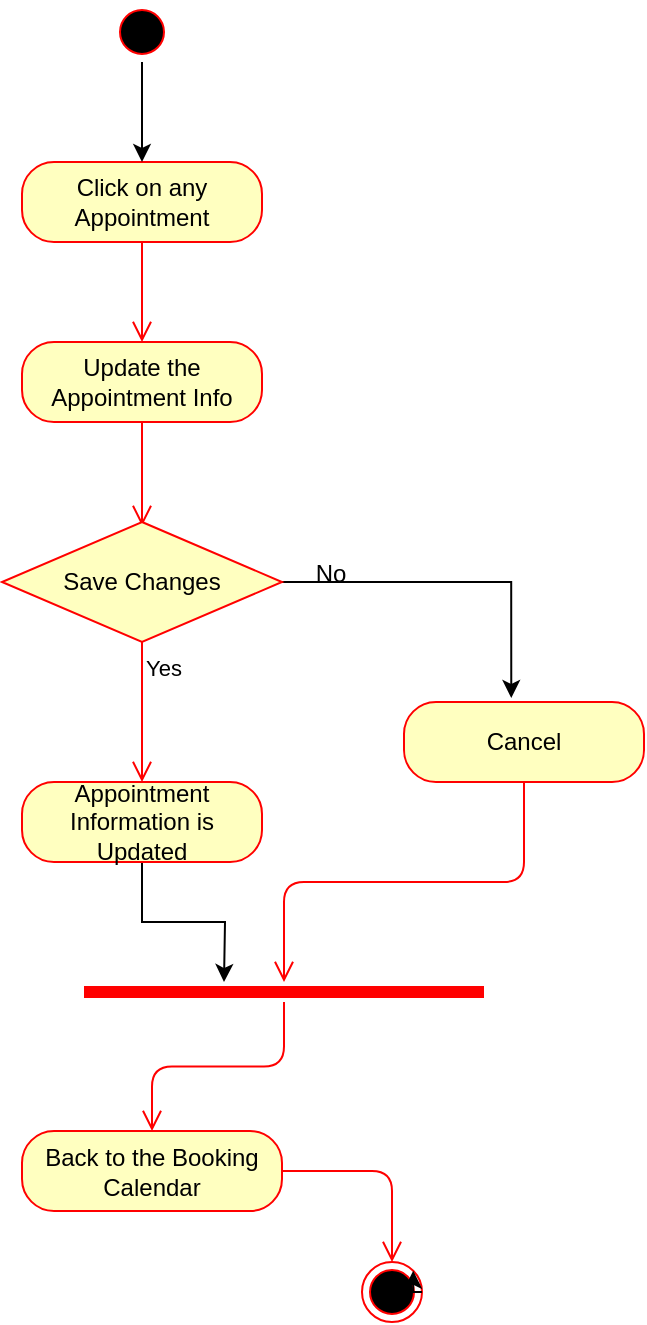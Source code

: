<mxfile version="13.0.8" type="github">
  <diagram id="Lk74XoYKnYpU-4dZqS-C" name="Page-1">
    <mxGraphModel dx="777" dy="469" grid="1" gridSize="10" guides="1" tooltips="1" connect="1" arrows="1" fold="1" page="1" pageScale="1" pageWidth="827" pageHeight="1169" math="0" shadow="0">
      <root>
        <mxCell id="0" />
        <mxCell id="1" parent="0" />
        <mxCell id="1xcK4z-7fmxsR_L0OcB_-3" style="edgeStyle=orthogonalEdgeStyle;rounded=0;orthogonalLoop=1;jettySize=auto;html=1;exitX=0.5;exitY=1;exitDx=0;exitDy=0;" parent="1" edge="1">
          <mxGeometry relative="1" as="geometry">
            <mxPoint x="410" y="100" as="sourcePoint" />
            <mxPoint x="410" y="100" as="targetPoint" />
          </mxGeometry>
        </mxCell>
        <mxCell id="1xcK4z-7fmxsR_L0OcB_-4" value="Click on any Appointment" style="rounded=1;whiteSpace=wrap;html=1;arcSize=40;fontColor=#000000;fillColor=#ffffc0;strokeColor=#ff0000;" parent="1" vertex="1">
          <mxGeometry x="339" y="80" width="120" height="40" as="geometry" />
        </mxCell>
        <mxCell id="1xcK4z-7fmxsR_L0OcB_-5" value="" style="edgeStyle=orthogonalEdgeStyle;html=1;verticalAlign=bottom;endArrow=open;endSize=8;strokeColor=#ff0000;entryX=0.5;entryY=0;entryDx=0;entryDy=0;" parent="1" source="1xcK4z-7fmxsR_L0OcB_-4" target="1xcK4z-7fmxsR_L0OcB_-15" edge="1">
          <mxGeometry relative="1" as="geometry">
            <mxPoint x="399" y="180" as="targetPoint" />
            <Array as="points" />
          </mxGeometry>
        </mxCell>
        <mxCell id="1xcK4z-7fmxsR_L0OcB_-12" value="" style="edgeStyle=orthogonalEdgeStyle;rounded=0;orthogonalLoop=1;jettySize=auto;html=1;entryX=0.5;entryY=0;entryDx=0;entryDy=0;" parent="1" source="1xcK4z-7fmxsR_L0OcB_-6" target="1xcK4z-7fmxsR_L0OcB_-4" edge="1">
          <mxGeometry relative="1" as="geometry">
            <mxPoint x="399" y="90" as="targetPoint" />
          </mxGeometry>
        </mxCell>
        <mxCell id="1xcK4z-7fmxsR_L0OcB_-6" value="" style="ellipse;html=1;shape=startState;fillColor=#000000;strokeColor=#ff0000;" parent="1" vertex="1">
          <mxGeometry x="384" width="30" height="30" as="geometry" />
        </mxCell>
        <mxCell id="1xcK4z-7fmxsR_L0OcB_-15" value="Update the Appointment Info" style="rounded=1;whiteSpace=wrap;html=1;arcSize=40;fontColor=#000000;fillColor=#ffffc0;strokeColor=#ff0000;" parent="1" vertex="1">
          <mxGeometry x="339" y="170" width="120" height="40" as="geometry" />
        </mxCell>
        <mxCell id="1xcK4z-7fmxsR_L0OcB_-16" value="" style="edgeStyle=orthogonalEdgeStyle;html=1;verticalAlign=bottom;endArrow=open;endSize=8;strokeColor=#ff0000;" parent="1" source="1xcK4z-7fmxsR_L0OcB_-15" edge="1">
          <mxGeometry relative="1" as="geometry">
            <mxPoint x="399" y="262" as="targetPoint" />
          </mxGeometry>
        </mxCell>
        <mxCell id="RRGvB8VW4mvUHMfBtY_i-10" value="" style="edgeStyle=orthogonalEdgeStyle;rounded=0;orthogonalLoop=1;jettySize=auto;html=1;entryX=0.447;entryY=-0.05;entryDx=0;entryDy=0;entryPerimeter=0;" parent="1" source="1xcK4z-7fmxsR_L0OcB_-39" target="1xcK4z-7fmxsR_L0OcB_-42" edge="1">
          <mxGeometry relative="1" as="geometry">
            <mxPoint x="650" y="340" as="targetPoint" />
          </mxGeometry>
        </mxCell>
        <mxCell id="1xcK4z-7fmxsR_L0OcB_-39" value="Save Changes" style="rhombus;whiteSpace=wrap;html=1;fillColor=#ffffc0;strokeColor=#ff0000;" parent="1" vertex="1">
          <mxGeometry x="329" y="260" width="140" height="60" as="geometry" />
        </mxCell>
        <mxCell id="1xcK4z-7fmxsR_L0OcB_-41" value="Yes" style="edgeStyle=orthogonalEdgeStyle;html=1;align=left;verticalAlign=top;endArrow=open;endSize=8;strokeColor=#ff0000;entryX=0.5;entryY=0;entryDx=0;entryDy=0;" parent="1" source="1xcK4z-7fmxsR_L0OcB_-39" target="1xcK4z-7fmxsR_L0OcB_-46" edge="1">
          <mxGeometry x="-1" relative="1" as="geometry">
            <mxPoint x="400" y="380" as="targetPoint" />
          </mxGeometry>
        </mxCell>
        <mxCell id="1xcK4z-7fmxsR_L0OcB_-42" value="Cancel" style="rounded=1;whiteSpace=wrap;html=1;arcSize=40;fontColor=#000000;fillColor=#ffffc0;strokeColor=#ff0000;" parent="1" vertex="1">
          <mxGeometry x="530" y="350" width="120" height="40" as="geometry" />
        </mxCell>
        <mxCell id="RRGvB8VW4mvUHMfBtY_i-18" value="" style="edgeStyle=orthogonalEdgeStyle;rounded=0;orthogonalLoop=1;jettySize=auto;html=1;" parent="1" source="1xcK4z-7fmxsR_L0OcB_-46" edge="1">
          <mxGeometry relative="1" as="geometry">
            <mxPoint x="440" y="490" as="targetPoint" />
          </mxGeometry>
        </mxCell>
        <mxCell id="1xcK4z-7fmxsR_L0OcB_-46" value="Appointment Information is Updated" style="rounded=1;whiteSpace=wrap;html=1;arcSize=40;fontColor=#000000;fillColor=#ffffc0;strokeColor=#ff0000;" parent="1" vertex="1">
          <mxGeometry x="339" y="390" width="120" height="40" as="geometry" />
        </mxCell>
        <mxCell id="1xcK4z-7fmxsR_L0OcB_-51" value="" style="edgeStyle=orthogonalEdgeStyle;html=1;verticalAlign=bottom;endArrow=open;endSize=8;strokeColor=#ff0000;" parent="1" source="1xcK4z-7fmxsR_L0OcB_-50" target="1xcK4z-7fmxsR_L0OcB_-53" edge="1">
          <mxGeometry relative="1" as="geometry">
            <mxPoint x="630" y="730" as="targetPoint" />
          </mxGeometry>
        </mxCell>
        <mxCell id="1xcK4z-7fmxsR_L0OcB_-50" value="Back to the Booking Calendar" style="rounded=1;whiteSpace=wrap;html=1;arcSize=40;fontColor=#000000;fillColor=#ffffc0;strokeColor=#ff0000;" parent="1" vertex="1">
          <mxGeometry x="339" y="564.5" width="130" height="40" as="geometry" />
        </mxCell>
        <mxCell id="1xcK4z-7fmxsR_L0OcB_-52" value="" style="edgeStyle=orthogonalEdgeStyle;html=1;verticalAlign=bottom;endArrow=open;endSize=8;strokeColor=#ff0000;" parent="1" source="1xcK4z-7fmxsR_L0OcB_-48" target="1xcK4z-7fmxsR_L0OcB_-50" edge="1">
          <mxGeometry relative="1" as="geometry">
            <mxPoint x="630" y="665" as="targetPoint" />
            <mxPoint x="630" y="595" as="sourcePoint" />
          </mxGeometry>
        </mxCell>
        <mxCell id="1xcK4z-7fmxsR_L0OcB_-53" value="" style="ellipse;html=1;shape=endState;fillColor=#000000;strokeColor=#ff0000;" parent="1" vertex="1">
          <mxGeometry x="509" y="630" width="30" height="30" as="geometry" />
        </mxCell>
        <mxCell id="1xcK4z-7fmxsR_L0OcB_-48" value="" style="shape=line;html=1;strokeWidth=6;strokeColor=#ff0000;" parent="1" vertex="1">
          <mxGeometry x="370" y="490" width="200" height="10" as="geometry" />
        </mxCell>
        <mxCell id="9wQjwLWXGUns_v5oUAE9-1" value="" style="edgeStyle=orthogonalEdgeStyle;html=1;verticalAlign=bottom;endArrow=open;endSize=8;strokeColor=#ff0000;" parent="1" source="1xcK4z-7fmxsR_L0OcB_-42" target="1xcK4z-7fmxsR_L0OcB_-48" edge="1">
          <mxGeometry relative="1" as="geometry">
            <mxPoint x="608" y="590" as="targetPoint" />
            <Array as="points" />
            <mxPoint x="670" y="490" as="sourcePoint" />
          </mxGeometry>
        </mxCell>
        <mxCell id="9wQjwLWXGUns_v5oUAE9-2" style="edgeStyle=orthogonalEdgeStyle;rounded=0;orthogonalLoop=1;jettySize=auto;html=1;exitX=1;exitY=0.5;exitDx=0;exitDy=0;entryX=1;entryY=0;entryDx=0;entryDy=0;" parent="1" source="1xcK4z-7fmxsR_L0OcB_-53" target="1xcK4z-7fmxsR_L0OcB_-53" edge="1">
          <mxGeometry relative="1" as="geometry" />
        </mxCell>
        <mxCell id="RRGvB8VW4mvUHMfBtY_i-12" value="No" style="text;html=1;align=center;verticalAlign=middle;resizable=0;points=[];autosize=1;" parent="1" vertex="1">
          <mxGeometry x="478" y="276" width="30" height="20" as="geometry" />
        </mxCell>
      </root>
    </mxGraphModel>
  </diagram>
</mxfile>
